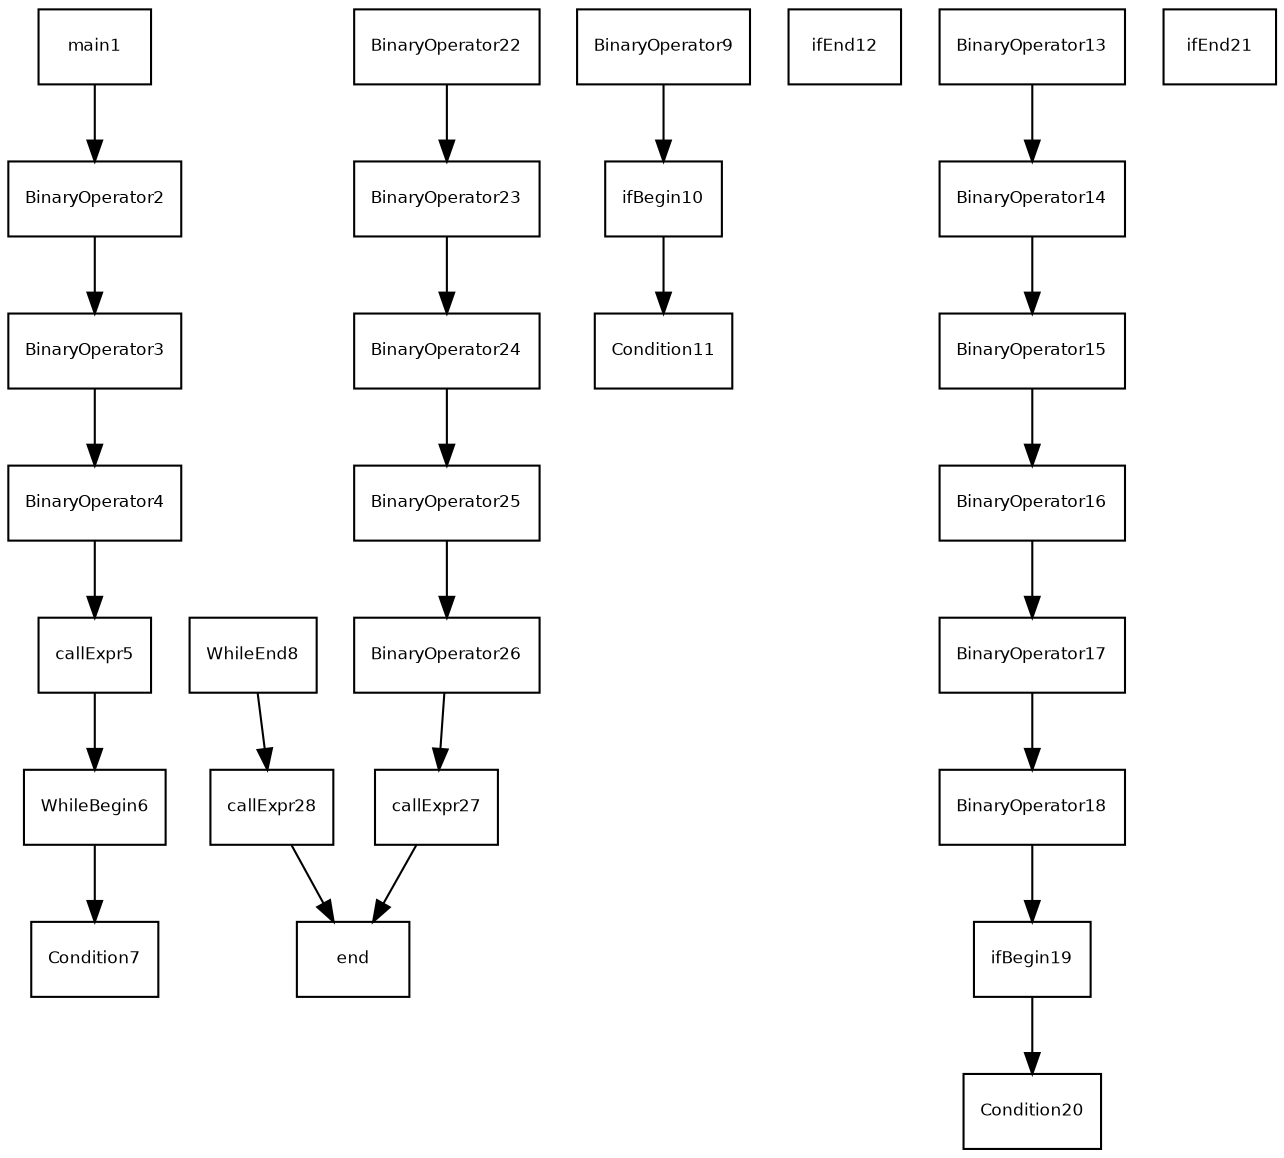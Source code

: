 
        digraph G {
                fontname = "Bitstream Vera Sans"
                fontsize = 8

                node [
                        fontname = "Bitstream Vera Sans"
                        fontsize = 8
                        shape = "record"
                ]

                edge [
                        fontname = "Bitstream Vera Sans"
                        fontsize = 8
                ] 


        main1 [label=main1]
main1 -> BinaryOperator2
BinaryOperator2 [label=BinaryOperator2]
BinaryOperator2 -> BinaryOperator3
BinaryOperator3 [label=BinaryOperator3]
BinaryOperator3 -> BinaryOperator4
BinaryOperator4 [label=BinaryOperator4]
BinaryOperator4 -> callExpr5
callExpr5 [label=callExpr5]
callExpr5 -> WhileBegin6
WhileBegin6 [label=WhileBegin6]
WhileBegin6 -> Condition7
Condition7 [label=Condition7]
WhileEnd8 [label=WhileEnd8]
WhileEnd8 -> callExpr28
BinaryOperator9 [label=BinaryOperator9]
BinaryOperator9 -> ifBegin10
ifBegin10 [label=ifBegin10]
ifBegin10 -> Condition11
Condition11 [label=Condition11]
ifEnd12 [label=ifEnd12]
BinaryOperator13 [label=BinaryOperator13]
BinaryOperator13 -> BinaryOperator14
BinaryOperator14 [label=BinaryOperator14]
BinaryOperator14 -> BinaryOperator15
BinaryOperator15 [label=BinaryOperator15]
BinaryOperator15 -> BinaryOperator16
BinaryOperator16 [label=BinaryOperator16]
BinaryOperator16 -> BinaryOperator17
BinaryOperator17 [label=BinaryOperator17]
BinaryOperator17 -> BinaryOperator18
BinaryOperator18 [label=BinaryOperator18]
BinaryOperator18 -> ifBegin19
ifBegin19 [label=ifBegin19]
ifBegin19 -> Condition20
Condition20 [label=Condition20]
ifEnd21 [label=ifEnd21]
BinaryOperator22 [label=BinaryOperator22]
BinaryOperator22 -> BinaryOperator23
BinaryOperator23 [label=BinaryOperator23]
BinaryOperator23 -> BinaryOperator24
BinaryOperator24 [label=BinaryOperator24]
BinaryOperator24 -> BinaryOperator25
BinaryOperator25 [label=BinaryOperator25]
BinaryOperator25 -> BinaryOperator26
BinaryOperator26 [label=BinaryOperator26]
BinaryOperator26 -> callExpr27
callExpr27 [label=callExpr27]
callExpr27 -> end
callExpr28 [label=callExpr28]
callExpr28 -> end

}